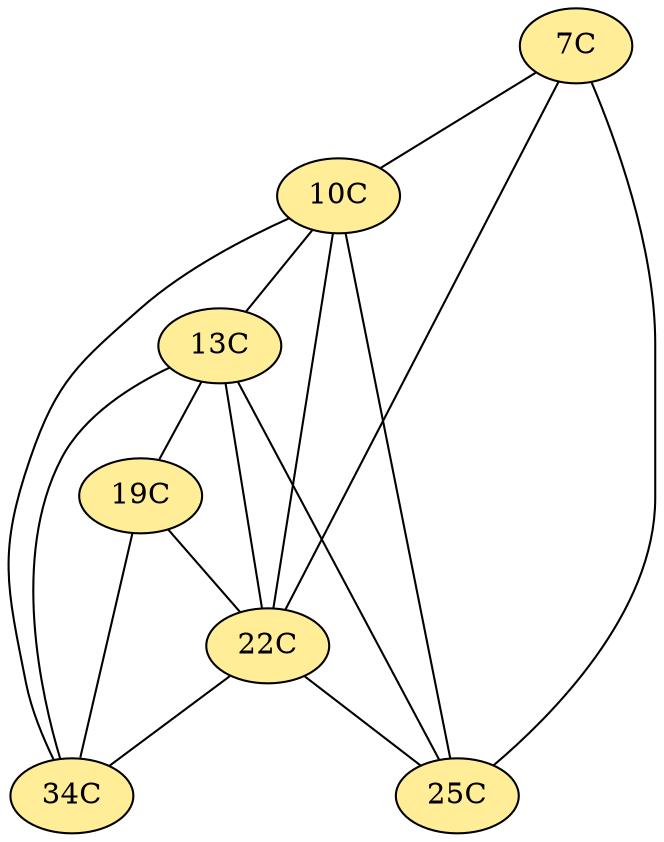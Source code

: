 // The Round Table
graph {
	"7C" [fillcolor="#FFED97" style=radial]
	"10C" [fillcolor="#FFED97" style=radial]
	"7C" -- "10C" [penwidth=1]
	"7C" [fillcolor="#FFED97" style=radial]
	"22C" [fillcolor="#FFED97" style=radial]
	"7C" -- "22C" [penwidth=1]
	"7C" [fillcolor="#FFED97" style=radial]
	"25C" [fillcolor="#FFED97" style=radial]
	"7C" -- "25C" [penwidth=1]
	"10C" [fillcolor="#FFED97" style=radial]
	"34C" [fillcolor="#FFED97" style=radial]
	"10C" -- "34C" [penwidth=1]
	"10C" [fillcolor="#FFED97" style=radial]
	"13C" [fillcolor="#FFED97" style=radial]
	"10C" -- "13C" [penwidth=1]
	"10C" [fillcolor="#FFED97" style=radial]
	"22C" [fillcolor="#FFED97" style=radial]
	"10C" -- "22C" [penwidth=1]
	"10C" [fillcolor="#FFED97" style=radial]
	"25C" [fillcolor="#FFED97" style=radial]
	"10C" -- "25C" [penwidth=1]
	"13C" [fillcolor="#FFED97" style=radial]
	"34C" [fillcolor="#FFED97" style=radial]
	"13C" -- "34C" [penwidth=1]
	"13C" [fillcolor="#FFED97" style=radial]
	"19C" [fillcolor="#FFED97" style=radial]
	"13C" -- "19C" [penwidth=1]
	"13C" [fillcolor="#FFED97" style=radial]
	"22C" [fillcolor="#FFED97" style=radial]
	"13C" -- "22C" [penwidth=1]
	"13C" [fillcolor="#FFED97" style=radial]
	"25C" [fillcolor="#FFED97" style=radial]
	"13C" -- "25C" [penwidth=1]
	"19C" [fillcolor="#FFED97" style=radial]
	"34C" [fillcolor="#FFED97" style=radial]
	"19C" -- "34C" [penwidth=1]
	"19C" [fillcolor="#FFED97" style=radial]
	"22C" [fillcolor="#FFED97" style=radial]
	"19C" -- "22C" [penwidth=1]
	"22C" [fillcolor="#FFED97" style=radial]
	"25C" [fillcolor="#FFED97" style=radial]
	"22C" -- "25C" [penwidth=1]
	"22C" [fillcolor="#FFED97" style=radial]
	"34C" [fillcolor="#FFED97" style=radial]
	"22C" -- "34C" [penwidth=1]
}
